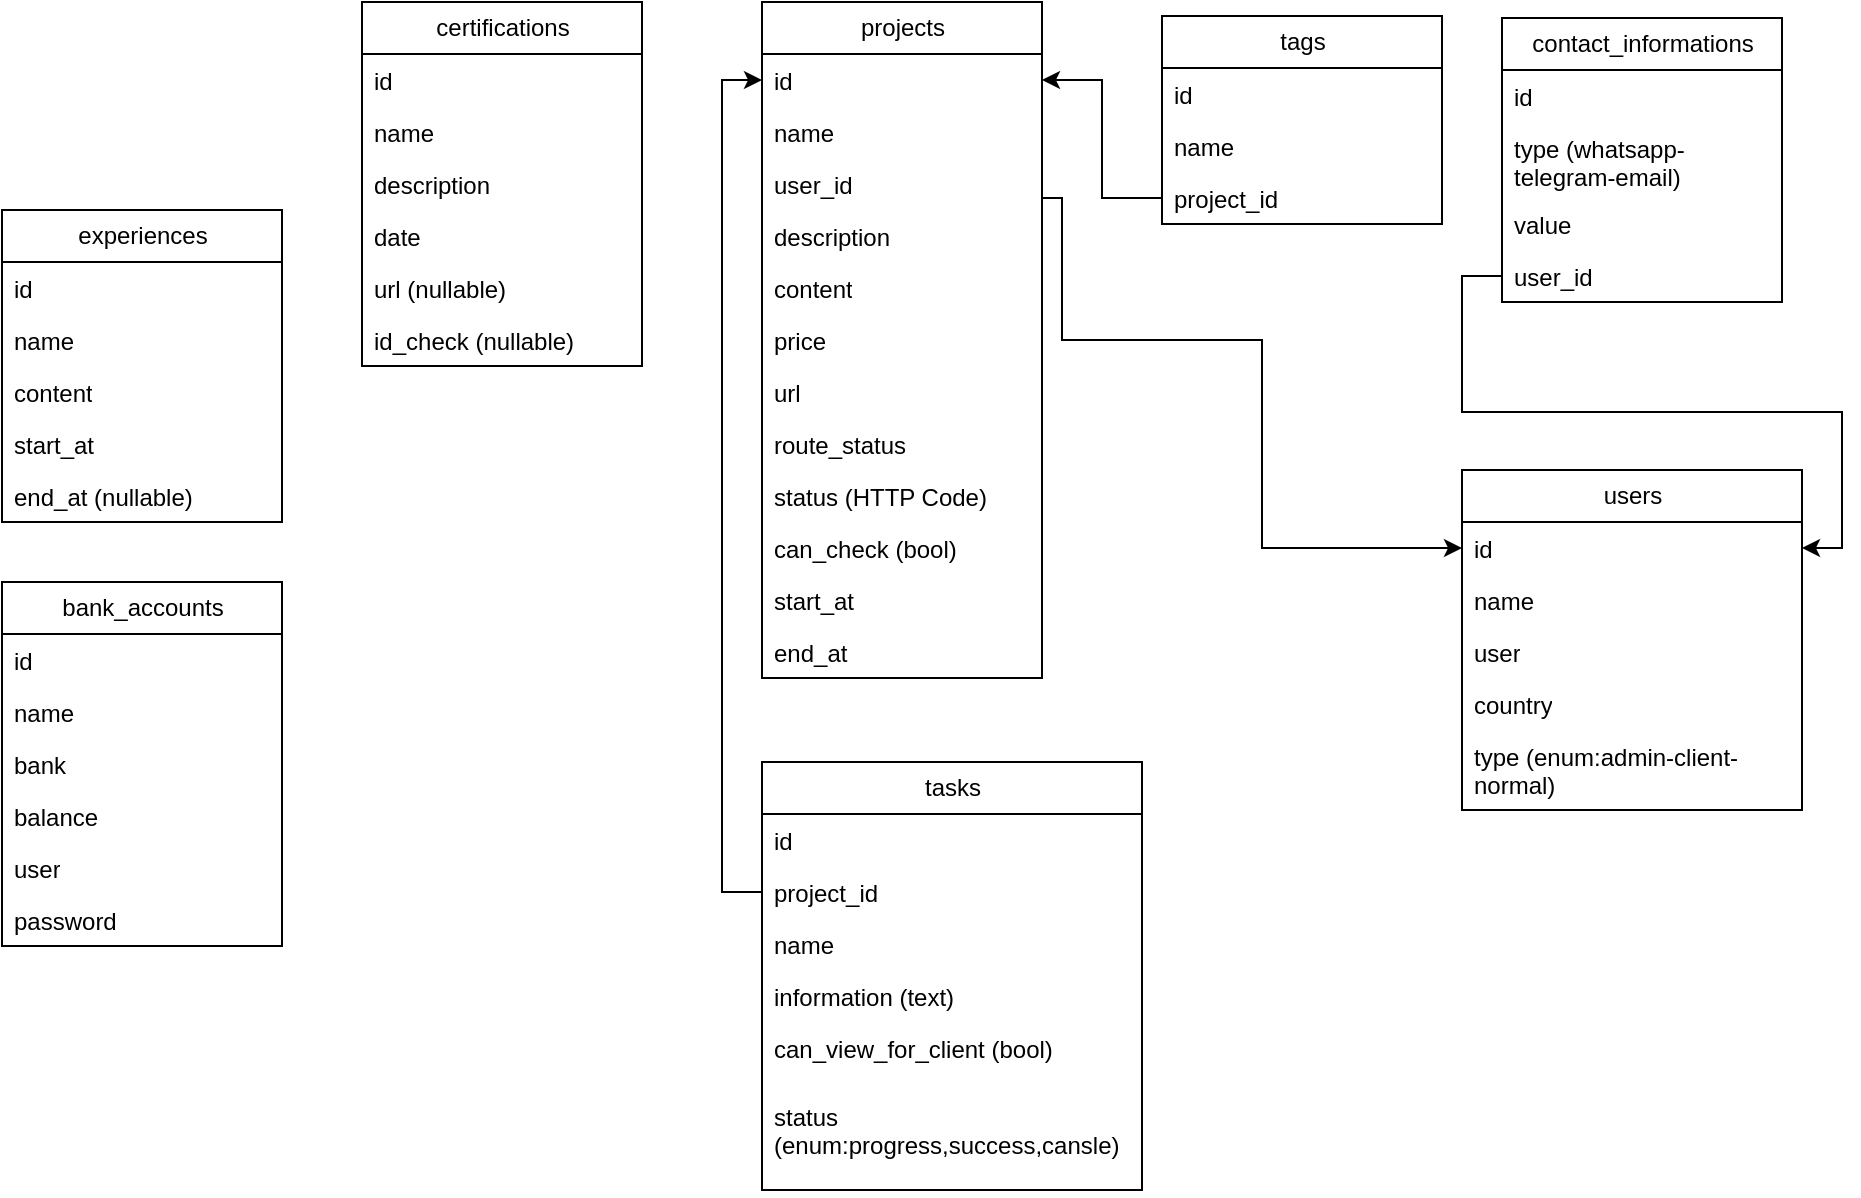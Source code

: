 <mxfile version="26.0.16">
  <diagram name="Page-1" id="AeOaX2AECtb6FTKddF_L">
    <mxGraphModel dx="1467" dy="883" grid="1" gridSize="10" guides="1" tooltips="1" connect="1" arrows="1" fold="1" page="1" pageScale="1" pageWidth="1169" pageHeight="827" background="#ffffff" math="0" shadow="0">
      <root>
        <mxCell id="0" />
        <mxCell id="1" parent="0" />
        <mxCell id="nKc-E4kHxIONDKtnjWa7-1" value="users" style="swimlane;fontStyle=0;childLayout=stackLayout;horizontal=1;startSize=26;fillColor=none;horizontalStack=0;resizeParent=1;resizeParentMax=0;resizeLast=0;collapsible=1;marginBottom=0;html=1;" parent="1" vertex="1">
          <mxGeometry x="910" y="444" width="170" height="170" as="geometry">
            <mxRectangle x="910" y="444" width="70" height="30" as="alternateBounds" />
          </mxGeometry>
        </mxCell>
        <mxCell id="nKc-E4kHxIONDKtnjWa7-2" value="id" style="text;strokeColor=none;fillColor=none;align=left;verticalAlign=top;spacingLeft=4;spacingRight=4;overflow=hidden;rotatable=0;points=[[0,0.5],[1,0.5]];portConstraint=eastwest;whiteSpace=wrap;html=1;" parent="nKc-E4kHxIONDKtnjWa7-1" vertex="1">
          <mxGeometry y="26" width="170" height="26" as="geometry" />
        </mxCell>
        <mxCell id="nKc-E4kHxIONDKtnjWa7-3" value="name&lt;span style=&quot;white-space: pre;&quot;&gt;&#x9;&lt;/span&gt;" style="text;strokeColor=none;fillColor=none;align=left;verticalAlign=top;spacingLeft=4;spacingRight=4;overflow=hidden;rotatable=0;points=[[0,0.5],[1,0.5]];portConstraint=eastwest;whiteSpace=wrap;html=1;" parent="nKc-E4kHxIONDKtnjWa7-1" vertex="1">
          <mxGeometry y="52" width="170" height="26" as="geometry" />
        </mxCell>
        <mxCell id="nKc-E4kHxIONDKtnjWa7-4" value="user" style="text;strokeColor=none;fillColor=none;align=left;verticalAlign=top;spacingLeft=4;spacingRight=4;overflow=hidden;rotatable=0;points=[[0,0.5],[1,0.5]];portConstraint=eastwest;whiteSpace=wrap;html=1;" parent="nKc-E4kHxIONDKtnjWa7-1" vertex="1">
          <mxGeometry y="78" width="170" height="26" as="geometry" />
        </mxCell>
        <mxCell id="jCEcGH9B-C48DNZs4N89-1" value="country" style="text;strokeColor=none;fillColor=none;align=left;verticalAlign=top;spacingLeft=4;spacingRight=4;overflow=hidden;rotatable=0;points=[[0,0.5],[1,0.5]];portConstraint=eastwest;whiteSpace=wrap;html=1;" vertex="1" parent="nKc-E4kHxIONDKtnjWa7-1">
          <mxGeometry y="104" width="170" height="26" as="geometry" />
        </mxCell>
        <mxCell id="jCEcGH9B-C48DNZs4N89-2" value="type (enum:admin-client-normal)" style="text;strokeColor=none;fillColor=none;align=left;verticalAlign=top;spacingLeft=4;spacingRight=4;overflow=hidden;rotatable=0;points=[[0,0.5],[1,0.5]];portConstraint=eastwest;whiteSpace=wrap;html=1;" vertex="1" parent="nKc-E4kHxIONDKtnjWa7-1">
          <mxGeometry y="130" width="170" height="40" as="geometry" />
        </mxCell>
        <mxCell id="nKc-E4kHxIONDKtnjWa7-11" value="projects" style="swimlane;fontStyle=0;childLayout=stackLayout;horizontal=1;startSize=26;fillColor=none;horizontalStack=0;resizeParent=1;resizeParentMax=0;resizeLast=0;collapsible=1;marginBottom=0;html=1;" parent="1" vertex="1">
          <mxGeometry x="560" y="210" width="140" height="338" as="geometry" />
        </mxCell>
        <mxCell id="nKc-E4kHxIONDKtnjWa7-12" value="id" style="text;strokeColor=none;fillColor=none;align=left;verticalAlign=top;spacingLeft=4;spacingRight=4;overflow=hidden;rotatable=0;points=[[0,0.5],[1,0.5]];portConstraint=eastwest;whiteSpace=wrap;html=1;" parent="nKc-E4kHxIONDKtnjWa7-11" vertex="1">
          <mxGeometry y="26" width="140" height="26" as="geometry" />
        </mxCell>
        <mxCell id="nKc-E4kHxIONDKtnjWa7-13" value="name&lt;span style=&quot;white-space: pre;&quot;&gt;&#x9;&lt;/span&gt;" style="text;strokeColor=none;fillColor=none;align=left;verticalAlign=top;spacingLeft=4;spacingRight=4;overflow=hidden;rotatable=0;points=[[0,0.5],[1,0.5]];portConstraint=eastwest;whiteSpace=wrap;html=1;" parent="nKc-E4kHxIONDKtnjWa7-11" vertex="1">
          <mxGeometry y="52" width="140" height="26" as="geometry" />
        </mxCell>
        <mxCell id="nKc-E4kHxIONDKtnjWa7-23" value="user_id" style="text;strokeColor=none;fillColor=none;align=left;verticalAlign=top;spacingLeft=4;spacingRight=4;overflow=hidden;rotatable=0;points=[[0,0.5],[1,0.5]];portConstraint=eastwest;whiteSpace=wrap;html=1;" parent="nKc-E4kHxIONDKtnjWa7-11" vertex="1">
          <mxGeometry y="78" width="140" height="26" as="geometry" />
        </mxCell>
        <mxCell id="nKc-E4kHxIONDKtnjWa7-14" value="description" style="text;strokeColor=none;fillColor=none;align=left;verticalAlign=top;spacingLeft=4;spacingRight=4;overflow=hidden;rotatable=0;points=[[0,0.5],[1,0.5]];portConstraint=eastwest;whiteSpace=wrap;html=1;" parent="nKc-E4kHxIONDKtnjWa7-11" vertex="1">
          <mxGeometry y="104" width="140" height="26" as="geometry" />
        </mxCell>
        <mxCell id="jCEcGH9B-C48DNZs4N89-4" value="content" style="text;strokeColor=none;fillColor=none;align=left;verticalAlign=top;spacingLeft=4;spacingRight=4;overflow=hidden;rotatable=0;points=[[0,0.5],[1,0.5]];portConstraint=eastwest;whiteSpace=wrap;html=1;" vertex="1" parent="nKc-E4kHxIONDKtnjWa7-11">
          <mxGeometry y="130" width="140" height="26" as="geometry" />
        </mxCell>
        <mxCell id="nKc-E4kHxIONDKtnjWa7-15" value="price" style="text;strokeColor=none;fillColor=none;align=left;verticalAlign=top;spacingLeft=4;spacingRight=4;overflow=hidden;rotatable=0;points=[[0,0.5],[1,0.5]];portConstraint=eastwest;whiteSpace=wrap;html=1;" parent="nKc-E4kHxIONDKtnjWa7-11" vertex="1">
          <mxGeometry y="156" width="140" height="26" as="geometry" />
        </mxCell>
        <mxCell id="nKc-E4kHxIONDKtnjWa7-20" value="url" style="text;strokeColor=none;fillColor=none;align=left;verticalAlign=top;spacingLeft=4;spacingRight=4;overflow=hidden;rotatable=0;points=[[0,0.5],[1,0.5]];portConstraint=eastwest;whiteSpace=wrap;html=1;" parent="nKc-E4kHxIONDKtnjWa7-11" vertex="1">
          <mxGeometry y="182" width="140" height="26" as="geometry" />
        </mxCell>
        <mxCell id="nKc-E4kHxIONDKtnjWa7-21" value="route_status" style="text;strokeColor=none;fillColor=none;align=left;verticalAlign=top;spacingLeft=4;spacingRight=4;overflow=hidden;rotatable=0;points=[[0,0.5],[1,0.5]];portConstraint=eastwest;whiteSpace=wrap;html=1;" parent="nKc-E4kHxIONDKtnjWa7-11" vertex="1">
          <mxGeometry y="208" width="140" height="26" as="geometry" />
        </mxCell>
        <mxCell id="C3sKz56KGXLT1ck0lWNF-10" value="status (HTTP Code)" style="text;strokeColor=none;fillColor=none;align=left;verticalAlign=top;spacingLeft=4;spacingRight=4;overflow=hidden;rotatable=0;points=[[0,0.5],[1,0.5]];portConstraint=eastwest;whiteSpace=wrap;html=1;" parent="nKc-E4kHxIONDKtnjWa7-11" vertex="1">
          <mxGeometry y="234" width="140" height="26" as="geometry" />
        </mxCell>
        <mxCell id="nKc-E4kHxIONDKtnjWa7-22" value="can_check (bool)" style="text;strokeColor=none;fillColor=none;align=left;verticalAlign=top;spacingLeft=4;spacingRight=4;overflow=hidden;rotatable=0;points=[[0,0.5],[1,0.5]];portConstraint=eastwest;whiteSpace=wrap;html=1;" parent="nKc-E4kHxIONDKtnjWa7-11" vertex="1">
          <mxGeometry y="260" width="140" height="26" as="geometry" />
        </mxCell>
        <mxCell id="nKc-E4kHxIONDKtnjWa7-17" value="start_at" style="text;strokeColor=none;fillColor=none;align=left;verticalAlign=top;spacingLeft=4;spacingRight=4;overflow=hidden;rotatable=0;points=[[0,0.5],[1,0.5]];portConstraint=eastwest;whiteSpace=wrap;html=1;" parent="nKc-E4kHxIONDKtnjWa7-11" vertex="1">
          <mxGeometry y="286" width="140" height="26" as="geometry" />
        </mxCell>
        <mxCell id="nKc-E4kHxIONDKtnjWa7-18" value="end_at" style="text;strokeColor=none;fillColor=none;align=left;verticalAlign=top;spacingLeft=4;spacingRight=4;overflow=hidden;rotatable=0;points=[[0,0.5],[1,0.5]];portConstraint=eastwest;whiteSpace=wrap;html=1;" parent="nKc-E4kHxIONDKtnjWa7-11" vertex="1">
          <mxGeometry y="312" width="140" height="26" as="geometry" />
        </mxCell>
        <mxCell id="nKc-E4kHxIONDKtnjWa7-24" value="tags" style="swimlane;fontStyle=0;childLayout=stackLayout;horizontal=1;startSize=26;fillColor=none;horizontalStack=0;resizeParent=1;resizeParentMax=0;resizeLast=0;collapsible=1;marginBottom=0;html=1;" parent="1" vertex="1">
          <mxGeometry x="760" y="217" width="140" height="104" as="geometry" />
        </mxCell>
        <mxCell id="nKc-E4kHxIONDKtnjWa7-25" value="id" style="text;strokeColor=none;fillColor=none;align=left;verticalAlign=top;spacingLeft=4;spacingRight=4;overflow=hidden;rotatable=0;points=[[0,0.5],[1,0.5]];portConstraint=eastwest;whiteSpace=wrap;html=1;" parent="nKc-E4kHxIONDKtnjWa7-24" vertex="1">
          <mxGeometry y="26" width="140" height="26" as="geometry" />
        </mxCell>
        <mxCell id="nKc-E4kHxIONDKtnjWa7-26" value="name" style="text;strokeColor=none;fillColor=none;align=left;verticalAlign=top;spacingLeft=4;spacingRight=4;overflow=hidden;rotatable=0;points=[[0,0.5],[1,0.5]];portConstraint=eastwest;whiteSpace=wrap;html=1;" parent="nKc-E4kHxIONDKtnjWa7-24" vertex="1">
          <mxGeometry y="52" width="140" height="26" as="geometry" />
        </mxCell>
        <mxCell id="nKc-E4kHxIONDKtnjWa7-28" value="project_id" style="text;strokeColor=none;fillColor=none;align=left;verticalAlign=top;spacingLeft=4;spacingRight=4;overflow=hidden;rotatable=0;points=[[0,0.5],[1,0.5]];portConstraint=eastwest;whiteSpace=wrap;html=1;" parent="nKc-E4kHxIONDKtnjWa7-24" vertex="1">
          <mxGeometry y="78" width="140" height="26" as="geometry" />
        </mxCell>
        <mxCell id="nKc-E4kHxIONDKtnjWa7-43" value="&lt;span style=&quot;text-align: left; text-wrap-mode: wrap;&quot;&gt;contact_informations&lt;/span&gt;" style="swimlane;fontStyle=0;childLayout=stackLayout;horizontal=1;startSize=26;fillColor=none;horizontalStack=0;resizeParent=1;resizeParentMax=0;resizeLast=0;collapsible=1;marginBottom=0;html=1;" parent="1" vertex="1">
          <mxGeometry x="930" y="218" width="140" height="142" as="geometry" />
        </mxCell>
        <mxCell id="nKc-E4kHxIONDKtnjWa7-44" value="id" style="text;strokeColor=none;fillColor=none;align=left;verticalAlign=top;spacingLeft=4;spacingRight=4;overflow=hidden;rotatable=0;points=[[0,0.5],[1,0.5]];portConstraint=eastwest;whiteSpace=wrap;html=1;" parent="nKc-E4kHxIONDKtnjWa7-43" vertex="1">
          <mxGeometry y="26" width="140" height="26" as="geometry" />
        </mxCell>
        <mxCell id="nKc-E4kHxIONDKtnjWa7-45" value="type (whatsapp-telegram-email)" style="text;strokeColor=none;fillColor=none;align=left;verticalAlign=top;spacingLeft=4;spacingRight=4;overflow=hidden;rotatable=0;points=[[0,0.5],[1,0.5]];portConstraint=eastwest;whiteSpace=wrap;html=1;" parent="nKc-E4kHxIONDKtnjWa7-43" vertex="1">
          <mxGeometry y="52" width="140" height="38" as="geometry" />
        </mxCell>
        <mxCell id="nKc-E4kHxIONDKtnjWa7-46" value="value" style="text;strokeColor=none;fillColor=none;align=left;verticalAlign=top;spacingLeft=4;spacingRight=4;overflow=hidden;rotatable=0;points=[[0,0.5],[1,0.5]];portConstraint=eastwest;whiteSpace=wrap;html=1;" parent="nKc-E4kHxIONDKtnjWa7-43" vertex="1">
          <mxGeometry y="90" width="140" height="26" as="geometry" />
        </mxCell>
        <mxCell id="nKc-E4kHxIONDKtnjWa7-47" value="user_id" style="text;strokeColor=none;fillColor=none;align=left;verticalAlign=top;spacingLeft=4;spacingRight=4;overflow=hidden;rotatable=0;points=[[0,0.5],[1,0.5]];portConstraint=eastwest;whiteSpace=wrap;html=1;" parent="nKc-E4kHxIONDKtnjWa7-43" vertex="1">
          <mxGeometry y="116" width="140" height="26" as="geometry" />
        </mxCell>
        <mxCell id="nKc-E4kHxIONDKtnjWa7-48" style="edgeStyle=orthogonalEdgeStyle;rounded=0;orthogonalLoop=1;jettySize=auto;html=1;" parent="1" source="nKc-E4kHxIONDKtnjWa7-47" target="nKc-E4kHxIONDKtnjWa7-2" edge="1">
          <mxGeometry relative="1" as="geometry">
            <mxPoint x="870.0" y="379" as="targetPoint" />
          </mxGeometry>
        </mxCell>
        <mxCell id="nKc-E4kHxIONDKtnjWa7-49" value="tasks" style="swimlane;fontStyle=0;childLayout=stackLayout;horizontal=1;startSize=26;fillColor=none;horizontalStack=0;resizeParent=1;resizeParentMax=0;resizeLast=0;collapsible=1;marginBottom=0;html=1;" parent="1" vertex="1">
          <mxGeometry x="560" y="590" width="190" height="214" as="geometry" />
        </mxCell>
        <mxCell id="nKc-E4kHxIONDKtnjWa7-50" value="id" style="text;strokeColor=none;fillColor=none;align=left;verticalAlign=top;spacingLeft=4;spacingRight=4;overflow=hidden;rotatable=0;points=[[0,0.5],[1,0.5]];portConstraint=eastwest;whiteSpace=wrap;html=1;" parent="nKc-E4kHxIONDKtnjWa7-49" vertex="1">
          <mxGeometry y="26" width="190" height="26" as="geometry" />
        </mxCell>
        <mxCell id="nKc-E4kHxIONDKtnjWa7-55" value="project_id" style="text;strokeColor=none;fillColor=none;align=left;verticalAlign=top;spacingLeft=4;spacingRight=4;overflow=hidden;rotatable=0;points=[[0,0.5],[1,0.5]];portConstraint=eastwest;whiteSpace=wrap;html=1;" parent="nKc-E4kHxIONDKtnjWa7-49" vertex="1">
          <mxGeometry y="52" width="190" height="26" as="geometry" />
        </mxCell>
        <mxCell id="nKc-E4kHxIONDKtnjWa7-51" value="name" style="text;strokeColor=none;fillColor=none;align=left;verticalAlign=top;spacingLeft=4;spacingRight=4;overflow=hidden;rotatable=0;points=[[0,0.5],[1,0.5]];portConstraint=eastwest;whiteSpace=wrap;html=1;" parent="nKc-E4kHxIONDKtnjWa7-49" vertex="1">
          <mxGeometry y="78" width="190" height="26" as="geometry" />
        </mxCell>
        <mxCell id="nKc-E4kHxIONDKtnjWa7-57" value="information (text)" style="text;strokeColor=none;fillColor=none;align=left;verticalAlign=top;spacingLeft=4;spacingRight=4;overflow=hidden;rotatable=0;points=[[0,0.5],[1,0.5]];portConstraint=eastwest;whiteSpace=wrap;html=1;" parent="nKc-E4kHxIONDKtnjWa7-49" vertex="1">
          <mxGeometry y="104" width="190" height="26" as="geometry" />
        </mxCell>
        <mxCell id="nKc-E4kHxIONDKtnjWa7-54" value="can_view_for_client (bool)" style="text;strokeColor=none;fillColor=none;align=left;verticalAlign=top;spacingLeft=4;spacingRight=4;overflow=hidden;rotatable=0;points=[[0,0.5],[1,0.5]];portConstraint=eastwest;whiteSpace=wrap;html=1;" parent="nKc-E4kHxIONDKtnjWa7-49" vertex="1">
          <mxGeometry y="130" width="190" height="34" as="geometry" />
        </mxCell>
        <mxCell id="nKc-E4kHxIONDKtnjWa7-59" value="status (enum:progress,success,cansle)" style="text;strokeColor=none;fillColor=none;align=left;verticalAlign=top;spacingLeft=4;spacingRight=4;overflow=hidden;rotatable=0;points=[[0,0.5],[1,0.5]];portConstraint=eastwest;whiteSpace=wrap;html=1;" parent="nKc-E4kHxIONDKtnjWa7-49" vertex="1">
          <mxGeometry y="164" width="190" height="50" as="geometry" />
        </mxCell>
        <mxCell id="nKc-E4kHxIONDKtnjWa7-53" style="edgeStyle=orthogonalEdgeStyle;rounded=0;orthogonalLoop=1;jettySize=auto;html=1;entryX=0;entryY=0.5;entryDx=0;entryDy=0;" parent="1" source="nKc-E4kHxIONDKtnjWa7-23" target="nKc-E4kHxIONDKtnjWa7-2" edge="1">
          <mxGeometry relative="1" as="geometry">
            <Array as="points">
              <mxPoint x="710" y="308" />
              <mxPoint x="710" y="379" />
              <mxPoint x="810" y="379" />
              <mxPoint x="810" y="483" />
            </Array>
            <mxPoint x="730.0" y="379" as="targetPoint" />
          </mxGeometry>
        </mxCell>
        <mxCell id="nKc-E4kHxIONDKtnjWa7-56" style="edgeStyle=orthogonalEdgeStyle;rounded=0;orthogonalLoop=1;jettySize=auto;html=1;entryX=0;entryY=0.5;entryDx=0;entryDy=0;" parent="1" source="nKc-E4kHxIONDKtnjWa7-55" target="nKc-E4kHxIONDKtnjWa7-12" edge="1">
          <mxGeometry relative="1" as="geometry" />
        </mxCell>
        <mxCell id="nKc-E4kHxIONDKtnjWa7-60" value="experiences" style="swimlane;fontStyle=0;childLayout=stackLayout;horizontal=1;startSize=26;fillColor=none;horizontalStack=0;resizeParent=1;resizeParentMax=0;resizeLast=0;collapsible=1;marginBottom=0;html=1;" parent="1" vertex="1">
          <mxGeometry x="180" y="314" width="140" height="156" as="geometry" />
        </mxCell>
        <mxCell id="nKc-E4kHxIONDKtnjWa7-61" value="id" style="text;strokeColor=none;fillColor=none;align=left;verticalAlign=top;spacingLeft=4;spacingRight=4;overflow=hidden;rotatable=0;points=[[0,0.5],[1,0.5]];portConstraint=eastwest;whiteSpace=wrap;html=1;" parent="nKc-E4kHxIONDKtnjWa7-60" vertex="1">
          <mxGeometry y="26" width="140" height="26" as="geometry" />
        </mxCell>
        <mxCell id="nKc-E4kHxIONDKtnjWa7-62" value="name" style="text;strokeColor=none;fillColor=none;align=left;verticalAlign=top;spacingLeft=4;spacingRight=4;overflow=hidden;rotatable=0;points=[[0,0.5],[1,0.5]];portConstraint=eastwest;whiteSpace=wrap;html=1;" parent="nKc-E4kHxIONDKtnjWa7-60" vertex="1">
          <mxGeometry y="52" width="140" height="26" as="geometry" />
        </mxCell>
        <mxCell id="nKc-E4kHxIONDKtnjWa7-63" value="content" style="text;strokeColor=none;fillColor=none;align=left;verticalAlign=top;spacingLeft=4;spacingRight=4;overflow=hidden;rotatable=0;points=[[0,0.5],[1,0.5]];portConstraint=eastwest;whiteSpace=wrap;html=1;" parent="nKc-E4kHxIONDKtnjWa7-60" vertex="1">
          <mxGeometry y="78" width="140" height="26" as="geometry" />
        </mxCell>
        <mxCell id="nKc-E4kHxIONDKtnjWa7-64" value="start_at" style="text;strokeColor=none;fillColor=none;align=left;verticalAlign=top;spacingLeft=4;spacingRight=4;overflow=hidden;rotatable=0;points=[[0,0.5],[1,0.5]];portConstraint=eastwest;whiteSpace=wrap;html=1;" parent="nKc-E4kHxIONDKtnjWa7-60" vertex="1">
          <mxGeometry y="104" width="140" height="26" as="geometry" />
        </mxCell>
        <mxCell id="nKc-E4kHxIONDKtnjWa7-65" value="end_at (nullable)" style="text;strokeColor=none;fillColor=none;align=left;verticalAlign=top;spacingLeft=4;spacingRight=4;overflow=hidden;rotatable=0;points=[[0,0.5],[1,0.5]];portConstraint=eastwest;whiteSpace=wrap;html=1;" parent="nKc-E4kHxIONDKtnjWa7-60" vertex="1">
          <mxGeometry y="130" width="140" height="26" as="geometry" />
        </mxCell>
        <mxCell id="nKc-E4kHxIONDKtnjWa7-68" value="certifications" style="swimlane;fontStyle=0;childLayout=stackLayout;horizontal=1;startSize=26;fillColor=none;horizontalStack=0;resizeParent=1;resizeParentMax=0;resizeLast=0;collapsible=1;marginBottom=0;html=1;" parent="1" vertex="1">
          <mxGeometry x="360" y="210" width="140" height="182" as="geometry" />
        </mxCell>
        <mxCell id="nKc-E4kHxIONDKtnjWa7-69" value="id" style="text;strokeColor=none;fillColor=none;align=left;verticalAlign=top;spacingLeft=4;spacingRight=4;overflow=hidden;rotatable=0;points=[[0,0.5],[1,0.5]];portConstraint=eastwest;whiteSpace=wrap;html=1;" parent="nKc-E4kHxIONDKtnjWa7-68" vertex="1">
          <mxGeometry y="26" width="140" height="26" as="geometry" />
        </mxCell>
        <mxCell id="nKc-E4kHxIONDKtnjWa7-70" value="name&lt;span style=&quot;white-space: pre;&quot;&gt;&#x9;&lt;/span&gt;" style="text;strokeColor=none;fillColor=none;align=left;verticalAlign=top;spacingLeft=4;spacingRight=4;overflow=hidden;rotatable=0;points=[[0,0.5],[1,0.5]];portConstraint=eastwest;whiteSpace=wrap;html=1;" parent="nKc-E4kHxIONDKtnjWa7-68" vertex="1">
          <mxGeometry y="52" width="140" height="26" as="geometry" />
        </mxCell>
        <mxCell id="nKc-E4kHxIONDKtnjWa7-71" value="description" style="text;strokeColor=none;fillColor=none;align=left;verticalAlign=top;spacingLeft=4;spacingRight=4;overflow=hidden;rotatable=0;points=[[0,0.5],[1,0.5]];portConstraint=eastwest;whiteSpace=wrap;html=1;" parent="nKc-E4kHxIONDKtnjWa7-68" vertex="1">
          <mxGeometry y="78" width="140" height="26" as="geometry" />
        </mxCell>
        <mxCell id="nKc-E4kHxIONDKtnjWa7-74" value="date" style="text;strokeColor=none;fillColor=none;align=left;verticalAlign=top;spacingLeft=4;spacingRight=4;overflow=hidden;rotatable=0;points=[[0,0.5],[1,0.5]];portConstraint=eastwest;whiteSpace=wrap;html=1;" parent="nKc-E4kHxIONDKtnjWa7-68" vertex="1">
          <mxGeometry y="104" width="140" height="26" as="geometry" />
        </mxCell>
        <mxCell id="nKc-E4kHxIONDKtnjWa7-76" value="url (nullable)" style="text;strokeColor=none;fillColor=none;align=left;verticalAlign=top;spacingLeft=4;spacingRight=4;overflow=hidden;rotatable=0;points=[[0,0.5],[1,0.5]];portConstraint=eastwest;whiteSpace=wrap;html=1;" parent="nKc-E4kHxIONDKtnjWa7-68" vertex="1">
          <mxGeometry y="130" width="140" height="26" as="geometry" />
        </mxCell>
        <mxCell id="nKc-E4kHxIONDKtnjWa7-77" value="id_check (nullable)" style="text;strokeColor=none;fillColor=none;align=left;verticalAlign=top;spacingLeft=4;spacingRight=4;overflow=hidden;rotatable=0;points=[[0,0.5],[1,0.5]];portConstraint=eastwest;whiteSpace=wrap;html=1;" parent="nKc-E4kHxIONDKtnjWa7-68" vertex="1">
          <mxGeometry y="156" width="140" height="26" as="geometry" />
        </mxCell>
        <mxCell id="nKc-E4kHxIONDKtnjWa7-81" style="edgeStyle=orthogonalEdgeStyle;rounded=0;orthogonalLoop=1;jettySize=auto;html=1;" parent="1" source="nKc-E4kHxIONDKtnjWa7-28" target="nKc-E4kHxIONDKtnjWa7-12" edge="1">
          <mxGeometry relative="1" as="geometry" />
        </mxCell>
        <mxCell id="C3sKz56KGXLT1ck0lWNF-1" value="bank_accounts" style="swimlane;fontStyle=0;childLayout=stackLayout;horizontal=1;startSize=26;fillColor=none;horizontalStack=0;resizeParent=1;resizeParentMax=0;resizeLast=0;collapsible=1;marginBottom=0;html=1;" parent="1" vertex="1">
          <mxGeometry x="180" y="500" width="140" height="182" as="geometry" />
        </mxCell>
        <mxCell id="C3sKz56KGXLT1ck0lWNF-2" value="id" style="text;strokeColor=none;fillColor=none;align=left;verticalAlign=top;spacingLeft=4;spacingRight=4;overflow=hidden;rotatable=0;points=[[0,0.5],[1,0.5]];portConstraint=eastwest;whiteSpace=wrap;html=1;" parent="C3sKz56KGXLT1ck0lWNF-1" vertex="1">
          <mxGeometry y="26" width="140" height="26" as="geometry" />
        </mxCell>
        <mxCell id="C3sKz56KGXLT1ck0lWNF-3" value="name" style="text;strokeColor=none;fillColor=none;align=left;verticalAlign=top;spacingLeft=4;spacingRight=4;overflow=hidden;rotatable=0;points=[[0,0.5],[1,0.5]];portConstraint=eastwest;whiteSpace=wrap;html=1;" parent="C3sKz56KGXLT1ck0lWNF-1" vertex="1">
          <mxGeometry y="52" width="140" height="26" as="geometry" />
        </mxCell>
        <mxCell id="C3sKz56KGXLT1ck0lWNF-9" value="bank" style="text;strokeColor=none;fillColor=none;align=left;verticalAlign=top;spacingLeft=4;spacingRight=4;overflow=hidden;rotatable=0;points=[[0,0.5],[1,0.5]];portConstraint=eastwest;whiteSpace=wrap;html=1;" parent="C3sKz56KGXLT1ck0lWNF-1" vertex="1">
          <mxGeometry y="78" width="140" height="26" as="geometry" />
        </mxCell>
        <mxCell id="jCEcGH9B-C48DNZs4N89-5" value="balance" style="text;strokeColor=none;fillColor=none;align=left;verticalAlign=top;spacingLeft=4;spacingRight=4;overflow=hidden;rotatable=0;points=[[0,0.5],[1,0.5]];portConstraint=eastwest;whiteSpace=wrap;html=1;" vertex="1" parent="C3sKz56KGXLT1ck0lWNF-1">
          <mxGeometry y="104" width="140" height="26" as="geometry" />
        </mxCell>
        <mxCell id="C3sKz56KGXLT1ck0lWNF-7" value="user" style="text;strokeColor=none;fillColor=none;align=left;verticalAlign=top;spacingLeft=4;spacingRight=4;overflow=hidden;rotatable=0;points=[[0,0.5],[1,0.5]];portConstraint=eastwest;whiteSpace=wrap;html=1;" parent="C3sKz56KGXLT1ck0lWNF-1" vertex="1">
          <mxGeometry y="130" width="140" height="26" as="geometry" />
        </mxCell>
        <mxCell id="C3sKz56KGXLT1ck0lWNF-8" value="password" style="text;strokeColor=none;fillColor=none;align=left;verticalAlign=top;spacingLeft=4;spacingRight=4;overflow=hidden;rotatable=0;points=[[0,0.5],[1,0.5]];portConstraint=eastwest;whiteSpace=wrap;html=1;" parent="C3sKz56KGXLT1ck0lWNF-1" vertex="1">
          <mxGeometry y="156" width="140" height="26" as="geometry" />
        </mxCell>
      </root>
    </mxGraphModel>
  </diagram>
</mxfile>
